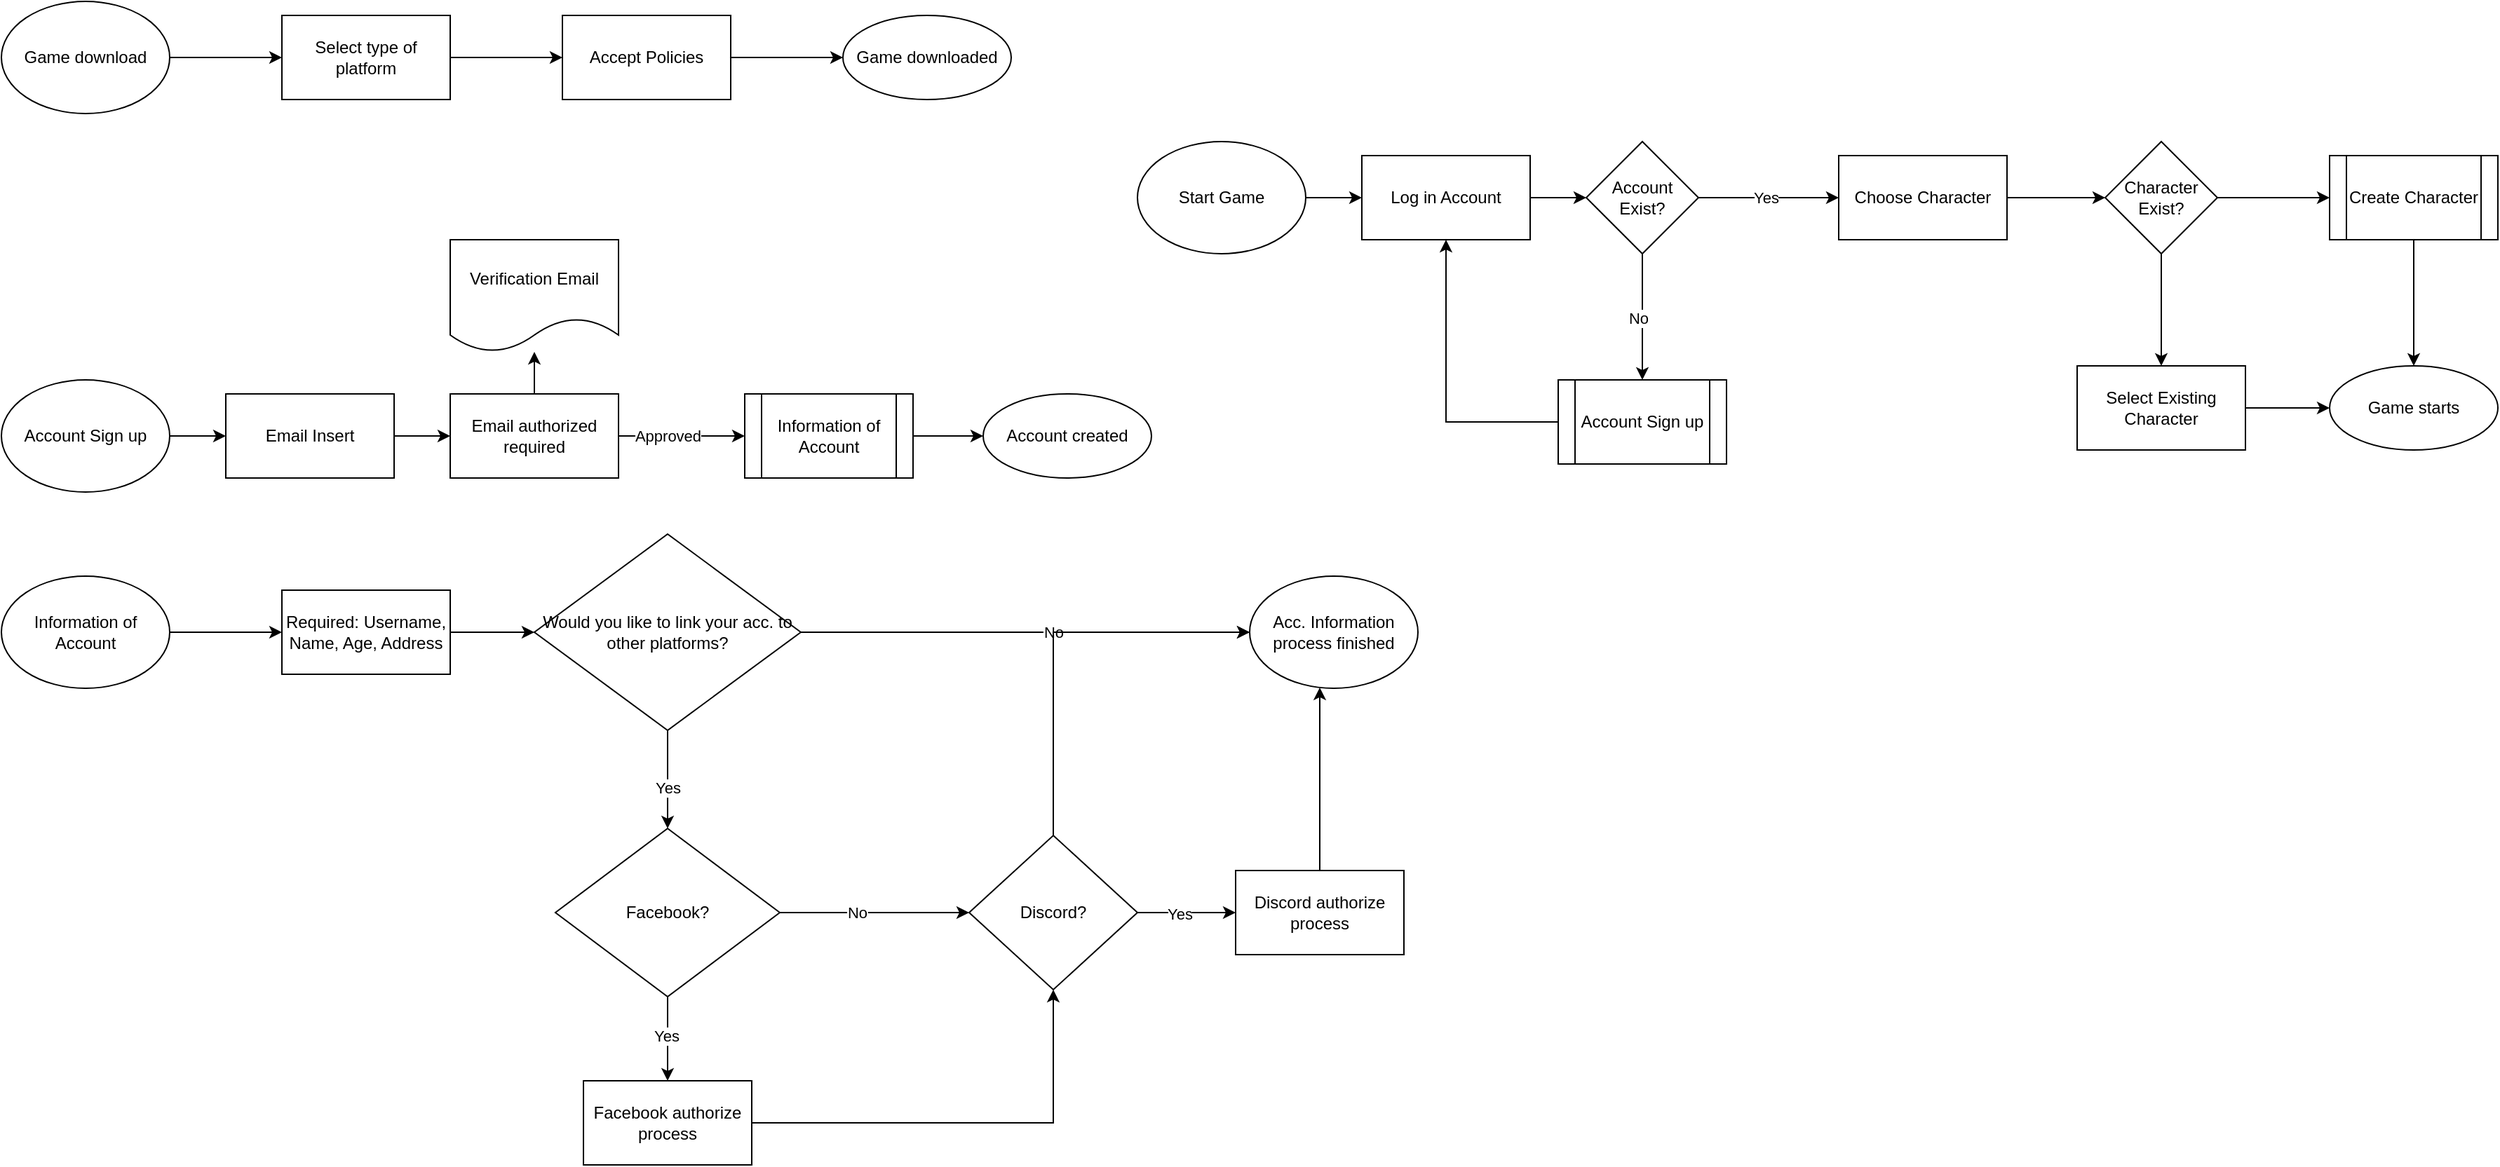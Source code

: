 <mxfile version="16.2.6" type="github">
  <diagram id="vez03-mE5HUtkDIlK7xA" name="Page-1">
    <mxGraphModel dx="861" dy="557" grid="1" gridSize="10" guides="1" tooltips="1" connect="1" arrows="1" fold="1" page="1" pageScale="1" pageWidth="850" pageHeight="1100" math="0" shadow="0">
      <root>
        <mxCell id="0" />
        <mxCell id="1" parent="0" />
        <mxCell id="t-SdccuFHKq_KUxfnKXr-3" value="" style="edgeStyle=orthogonalEdgeStyle;rounded=0;orthogonalLoop=1;jettySize=auto;html=1;" parent="1" source="t-SdccuFHKq_KUxfnKXr-1" target="t-SdccuFHKq_KUxfnKXr-2" edge="1">
          <mxGeometry relative="1" as="geometry" />
        </mxCell>
        <mxCell id="t-SdccuFHKq_KUxfnKXr-1" value="Game download" style="ellipse;whiteSpace=wrap;html=1;" parent="1" vertex="1">
          <mxGeometry x="30" y="10" width="120" height="80" as="geometry" />
        </mxCell>
        <mxCell id="t-SdccuFHKq_KUxfnKXr-7" value="" style="edgeStyle=orthogonalEdgeStyle;rounded=0;orthogonalLoop=1;jettySize=auto;html=1;" parent="1" source="t-SdccuFHKq_KUxfnKXr-2" target="t-SdccuFHKq_KUxfnKXr-6" edge="1">
          <mxGeometry relative="1" as="geometry" />
        </mxCell>
        <mxCell id="t-SdccuFHKq_KUxfnKXr-2" value="Select type of platform" style="whiteSpace=wrap;html=1;" parent="1" vertex="1">
          <mxGeometry x="230" y="20" width="120" height="60" as="geometry" />
        </mxCell>
        <mxCell id="t-SdccuFHKq_KUxfnKXr-9" value="" style="edgeStyle=orthogonalEdgeStyle;rounded=0;orthogonalLoop=1;jettySize=auto;html=1;" parent="1" source="t-SdccuFHKq_KUxfnKXr-6" target="t-SdccuFHKq_KUxfnKXr-8" edge="1">
          <mxGeometry relative="1" as="geometry" />
        </mxCell>
        <mxCell id="t-SdccuFHKq_KUxfnKXr-6" value="Accept Policies" style="whiteSpace=wrap;html=1;" parent="1" vertex="1">
          <mxGeometry x="430" y="20" width="120" height="60" as="geometry" />
        </mxCell>
        <mxCell id="t-SdccuFHKq_KUxfnKXr-8" value="Game downloaded" style="ellipse;whiteSpace=wrap;html=1;" parent="1" vertex="1">
          <mxGeometry x="630" y="20" width="120" height="60" as="geometry" />
        </mxCell>
        <mxCell id="t-SdccuFHKq_KUxfnKXr-64" value="" style="edgeStyle=orthogonalEdgeStyle;rounded=0;orthogonalLoop=1;jettySize=auto;html=1;" parent="1" source="t-SdccuFHKq_KUxfnKXr-10" target="t-SdccuFHKq_KUxfnKXr-21" edge="1">
          <mxGeometry relative="1" as="geometry" />
        </mxCell>
        <mxCell id="t-SdccuFHKq_KUxfnKXr-10" value="Account Sign up" style="ellipse;whiteSpace=wrap;html=1;" parent="1" vertex="1">
          <mxGeometry x="30" y="280" width="120" height="80" as="geometry" />
        </mxCell>
        <mxCell id="t-SdccuFHKq_KUxfnKXr-66" value="" style="edgeStyle=orthogonalEdgeStyle;rounded=0;orthogonalLoop=1;jettySize=auto;html=1;" parent="1" source="t-SdccuFHKq_KUxfnKXr-21" target="t-SdccuFHKq_KUxfnKXr-65" edge="1">
          <mxGeometry relative="1" as="geometry" />
        </mxCell>
        <mxCell id="t-SdccuFHKq_KUxfnKXr-21" value="Email Insert" style="whiteSpace=wrap;html=1;" parent="1" vertex="1">
          <mxGeometry x="190" y="290" width="120" height="60" as="geometry" />
        </mxCell>
        <mxCell id="t-SdccuFHKq_KUxfnKXr-25" value="Account created" style="ellipse;whiteSpace=wrap;html=1;" parent="1" vertex="1">
          <mxGeometry x="730" y="290" width="120" height="60" as="geometry" />
        </mxCell>
        <mxCell id="t-SdccuFHKq_KUxfnKXr-67" value="" style="edgeStyle=orthogonalEdgeStyle;rounded=0;orthogonalLoop=1;jettySize=auto;html=1;" parent="1" source="t-SdccuFHKq_KUxfnKXr-27" target="t-SdccuFHKq_KUxfnKXr-25" edge="1">
          <mxGeometry relative="1" as="geometry" />
        </mxCell>
        <mxCell id="t-SdccuFHKq_KUxfnKXr-27" value="Information of Account" style="shape=process;whiteSpace=wrap;html=1;backgroundOutline=1;" parent="1" vertex="1">
          <mxGeometry x="560" y="290" width="120" height="60" as="geometry" />
        </mxCell>
        <mxCell id="t-SdccuFHKq_KUxfnKXr-30" value="" style="edgeStyle=orthogonalEdgeStyle;rounded=0;orthogonalLoop=1;jettySize=auto;html=1;" parent="1" source="t-SdccuFHKq_KUxfnKXr-28" target="t-SdccuFHKq_KUxfnKXr-29" edge="1">
          <mxGeometry relative="1" as="geometry" />
        </mxCell>
        <mxCell id="t-SdccuFHKq_KUxfnKXr-28" value="Information of Account" style="ellipse;whiteSpace=wrap;html=1;" parent="1" vertex="1">
          <mxGeometry x="30" y="420" width="120" height="80" as="geometry" />
        </mxCell>
        <mxCell id="t-SdccuFHKq_KUxfnKXr-34" value="" style="edgeStyle=orthogonalEdgeStyle;rounded=0;orthogonalLoop=1;jettySize=auto;html=1;" parent="1" source="t-SdccuFHKq_KUxfnKXr-29" target="t-SdccuFHKq_KUxfnKXr-33" edge="1">
          <mxGeometry relative="1" as="geometry" />
        </mxCell>
        <mxCell id="t-SdccuFHKq_KUxfnKXr-29" value="Required: Username, Name, Age, Address" style="whiteSpace=wrap;html=1;" parent="1" vertex="1">
          <mxGeometry x="230" y="430" width="120" height="60" as="geometry" />
        </mxCell>
        <mxCell id="t-SdccuFHKq_KUxfnKXr-38" value="" style="edgeStyle=orthogonalEdgeStyle;rounded=0;orthogonalLoop=1;jettySize=auto;html=1;" parent="1" source="t-SdccuFHKq_KUxfnKXr-33" target="t-SdccuFHKq_KUxfnKXr-37" edge="1">
          <mxGeometry relative="1" as="geometry" />
        </mxCell>
        <mxCell id="t-SdccuFHKq_KUxfnKXr-41" value="Yes&lt;br&gt;" style="edgeLabel;html=1;align=center;verticalAlign=middle;resizable=0;points=[];" parent="t-SdccuFHKq_KUxfnKXr-38" vertex="1" connectable="0">
          <mxGeometry x="0.36" relative="1" as="geometry">
            <mxPoint y="-7" as="offset" />
          </mxGeometry>
        </mxCell>
        <mxCell id="t-SdccuFHKq_KUxfnKXr-43" value="" style="edgeStyle=orthogonalEdgeStyle;rounded=0;orthogonalLoop=1;jettySize=auto;html=1;entryX=0;entryY=0.5;entryDx=0;entryDy=0;" parent="1" source="t-SdccuFHKq_KUxfnKXr-33" target="t-SdccuFHKq_KUxfnKXr-45" edge="1">
          <mxGeometry relative="1" as="geometry">
            <mxPoint x="715" y="460" as="targetPoint" />
          </mxGeometry>
        </mxCell>
        <mxCell id="t-SdccuFHKq_KUxfnKXr-44" value="No" style="edgeLabel;html=1;align=center;verticalAlign=middle;resizable=0;points=[];" parent="t-SdccuFHKq_KUxfnKXr-43" vertex="1" connectable="0">
          <mxGeometry x="0.078" y="-1" relative="1" as="geometry">
            <mxPoint x="7" y="-1" as="offset" />
          </mxGeometry>
        </mxCell>
        <mxCell id="t-SdccuFHKq_KUxfnKXr-33" value="Would you like to link your acc. to other platforms?" style="rhombus;whiteSpace=wrap;html=1;" parent="1" vertex="1">
          <mxGeometry x="410" y="390" width="190" height="140" as="geometry" />
        </mxCell>
        <mxCell id="t-SdccuFHKq_KUxfnKXr-103" value="" style="edgeStyle=orthogonalEdgeStyle;rounded=0;orthogonalLoop=1;jettySize=auto;html=1;" parent="1" source="t-SdccuFHKq_KUxfnKXr-37" target="t-SdccuFHKq_KUxfnKXr-39" edge="1">
          <mxGeometry relative="1" as="geometry" />
        </mxCell>
        <mxCell id="t-SdccuFHKq_KUxfnKXr-111" value="Yes" style="edgeLabel;html=1;align=center;verticalAlign=middle;resizable=0;points=[];" parent="t-SdccuFHKq_KUxfnKXr-103" vertex="1" connectable="0">
          <mxGeometry x="-0.067" y="-1" relative="1" as="geometry">
            <mxPoint as="offset" />
          </mxGeometry>
        </mxCell>
        <mxCell id="t-SdccuFHKq_KUxfnKXr-104" value="" style="edgeStyle=orthogonalEdgeStyle;rounded=0;orthogonalLoop=1;jettySize=auto;html=1;" parent="1" source="t-SdccuFHKq_KUxfnKXr-37" target="t-SdccuFHKq_KUxfnKXr-49" edge="1">
          <mxGeometry relative="1" as="geometry" />
        </mxCell>
        <mxCell id="t-SdccuFHKq_KUxfnKXr-112" value="No" style="edgeLabel;html=1;align=center;verticalAlign=middle;resizable=0;points=[];" parent="t-SdccuFHKq_KUxfnKXr-104" vertex="1" connectable="0">
          <mxGeometry x="-0.185" relative="1" as="geometry">
            <mxPoint as="offset" />
          </mxGeometry>
        </mxCell>
        <mxCell id="t-SdccuFHKq_KUxfnKXr-37" value="Facebook?" style="rhombus;whiteSpace=wrap;html=1;" parent="1" vertex="1">
          <mxGeometry x="425" y="600" width="160" height="120" as="geometry" />
        </mxCell>
        <mxCell id="t-SdccuFHKq_KUxfnKXr-105" value="" style="edgeStyle=orthogonalEdgeStyle;rounded=0;orthogonalLoop=1;jettySize=auto;html=1;" parent="1" source="t-SdccuFHKq_KUxfnKXr-39" target="t-SdccuFHKq_KUxfnKXr-49" edge="1">
          <mxGeometry relative="1" as="geometry" />
        </mxCell>
        <mxCell id="t-SdccuFHKq_KUxfnKXr-39" value="Facebook authorize process" style="whiteSpace=wrap;html=1;" parent="1" vertex="1">
          <mxGeometry x="445" y="780" width="120" height="60" as="geometry" />
        </mxCell>
        <mxCell id="t-SdccuFHKq_KUxfnKXr-45" value="Acc. Information process finished" style="ellipse;whiteSpace=wrap;html=1;" parent="1" vertex="1">
          <mxGeometry x="920" y="420" width="120" height="80" as="geometry" />
        </mxCell>
        <mxCell id="t-SdccuFHKq_KUxfnKXr-106" value="" style="edgeStyle=orthogonalEdgeStyle;rounded=0;orthogonalLoop=1;jettySize=auto;html=1;" parent="1" source="t-SdccuFHKq_KUxfnKXr-49" target="t-SdccuFHKq_KUxfnKXr-51" edge="1">
          <mxGeometry relative="1" as="geometry" />
        </mxCell>
        <mxCell id="t-SdccuFHKq_KUxfnKXr-110" value="Yes" style="edgeLabel;html=1;align=center;verticalAlign=middle;resizable=0;points=[];" parent="t-SdccuFHKq_KUxfnKXr-106" vertex="1" connectable="0">
          <mxGeometry x="-0.143" y="-1" relative="1" as="geometry">
            <mxPoint as="offset" />
          </mxGeometry>
        </mxCell>
        <mxCell id="t-SdccuFHKq_KUxfnKXr-107" value="" style="edgeStyle=orthogonalEdgeStyle;rounded=0;orthogonalLoop=1;jettySize=auto;html=1;" parent="1" source="t-SdccuFHKq_KUxfnKXr-49" target="t-SdccuFHKq_KUxfnKXr-45" edge="1">
          <mxGeometry relative="1" as="geometry">
            <Array as="points">
              <mxPoint x="780" y="460" />
            </Array>
          </mxGeometry>
        </mxCell>
        <mxCell id="t-SdccuFHKq_KUxfnKXr-49" value="Discord?" style="rhombus;whiteSpace=wrap;html=1;" parent="1" vertex="1">
          <mxGeometry x="720" y="605" width="120" height="110" as="geometry" />
        </mxCell>
        <mxCell id="t-SdccuFHKq_KUxfnKXr-108" value="" style="edgeStyle=orthogonalEdgeStyle;rounded=0;orthogonalLoop=1;jettySize=auto;html=1;" parent="1" source="t-SdccuFHKq_KUxfnKXr-51" target="t-SdccuFHKq_KUxfnKXr-45" edge="1">
          <mxGeometry relative="1" as="geometry">
            <Array as="points">
              <mxPoint x="970" y="460" />
            </Array>
          </mxGeometry>
        </mxCell>
        <mxCell id="t-SdccuFHKq_KUxfnKXr-51" value="Discord authorize process" style="whiteSpace=wrap;html=1;" parent="1" vertex="1">
          <mxGeometry x="910" y="630" width="120" height="60" as="geometry" />
        </mxCell>
        <mxCell id="t-SdccuFHKq_KUxfnKXr-68" value="" style="edgeStyle=orthogonalEdgeStyle;rounded=0;orthogonalLoop=1;jettySize=auto;html=1;" parent="1" source="t-SdccuFHKq_KUxfnKXr-65" target="t-SdccuFHKq_KUxfnKXr-27" edge="1">
          <mxGeometry relative="1" as="geometry" />
        </mxCell>
        <mxCell id="t-SdccuFHKq_KUxfnKXr-73" value="Approved" style="edgeLabel;html=1;align=center;verticalAlign=middle;resizable=0;points=[];" parent="t-SdccuFHKq_KUxfnKXr-68" vertex="1" connectable="0">
          <mxGeometry x="-0.24" y="-2" relative="1" as="geometry">
            <mxPoint x="1" y="-2" as="offset" />
          </mxGeometry>
        </mxCell>
        <mxCell id="t-SdccuFHKq_KUxfnKXr-102" value="" style="edgeStyle=orthogonalEdgeStyle;rounded=0;orthogonalLoop=1;jettySize=auto;html=1;" parent="1" source="t-SdccuFHKq_KUxfnKXr-65" target="t-SdccuFHKq_KUxfnKXr-101" edge="1">
          <mxGeometry relative="1" as="geometry" />
        </mxCell>
        <mxCell id="t-SdccuFHKq_KUxfnKXr-65" value="Email authorized required" style="whiteSpace=wrap;html=1;" parent="1" vertex="1">
          <mxGeometry x="350" y="290" width="120" height="60" as="geometry" />
        </mxCell>
        <mxCell id="t-SdccuFHKq_KUxfnKXr-114" value="" style="edgeStyle=orthogonalEdgeStyle;rounded=0;orthogonalLoop=1;jettySize=auto;html=1;" parent="1" source="t-SdccuFHKq_KUxfnKXr-74" target="t-SdccuFHKq_KUxfnKXr-113" edge="1">
          <mxGeometry relative="1" as="geometry" />
        </mxCell>
        <mxCell id="t-SdccuFHKq_KUxfnKXr-74" value="Start Game" style="ellipse;whiteSpace=wrap;html=1;" parent="1" vertex="1">
          <mxGeometry x="840" y="110" width="120" height="80" as="geometry" />
        </mxCell>
        <mxCell id="t-SdccuFHKq_KUxfnKXr-86" value="" style="edgeStyle=orthogonalEdgeStyle;rounded=0;orthogonalLoop=1;jettySize=auto;html=1;" parent="1" source="t-SdccuFHKq_KUxfnKXr-77" edge="1">
          <mxGeometry relative="1" as="geometry">
            <mxPoint x="1340" y="150" as="targetPoint" />
          </mxGeometry>
        </mxCell>
        <mxCell id="t-SdccuFHKq_KUxfnKXr-87" value="Yes" style="edgeLabel;html=1;align=center;verticalAlign=middle;resizable=0;points=[];" parent="t-SdccuFHKq_KUxfnKXr-86" vertex="1" connectable="0">
          <mxGeometry x="-0.05" y="-1" relative="1" as="geometry">
            <mxPoint y="-1" as="offset" />
          </mxGeometry>
        </mxCell>
        <mxCell id="t-SdccuFHKq_KUxfnKXr-117" value="" style="edgeStyle=orthogonalEdgeStyle;rounded=0;orthogonalLoop=1;jettySize=auto;html=1;" parent="1" source="t-SdccuFHKq_KUxfnKXr-77" target="t-SdccuFHKq_KUxfnKXr-116" edge="1">
          <mxGeometry relative="1" as="geometry" />
        </mxCell>
        <mxCell id="t-SdccuFHKq_KUxfnKXr-121" value="No" style="edgeLabel;html=1;align=center;verticalAlign=middle;resizable=0;points=[];" parent="t-SdccuFHKq_KUxfnKXr-117" vertex="1" connectable="0">
          <mxGeometry x="0.022" y="-3" relative="1" as="geometry">
            <mxPoint as="offset" />
          </mxGeometry>
        </mxCell>
        <mxCell id="t-SdccuFHKq_KUxfnKXr-77" value="Account Exist?" style="rhombus;whiteSpace=wrap;html=1;" parent="1" vertex="1">
          <mxGeometry x="1160" y="110" width="80" height="80" as="geometry" />
        </mxCell>
        <mxCell id="t-SdccuFHKq_KUxfnKXr-99" value="" style="edgeStyle=orthogonalEdgeStyle;rounded=0;orthogonalLoop=1;jettySize=auto;html=1;" parent="1" source="t-SdccuFHKq_KUxfnKXr-96" target="t-SdccuFHKq_KUxfnKXr-97" edge="1">
          <mxGeometry relative="1" as="geometry" />
        </mxCell>
        <mxCell id="t-SdccuFHKq_KUxfnKXr-96" value="Create Character" style="shape=process;whiteSpace=wrap;html=1;backgroundOutline=1;" parent="1" vertex="1">
          <mxGeometry x="1690" y="120" width="120" height="60" as="geometry" />
        </mxCell>
        <mxCell id="t-SdccuFHKq_KUxfnKXr-97" value="Game starts" style="ellipse;whiteSpace=wrap;html=1;" parent="1" vertex="1">
          <mxGeometry x="1690" y="270" width="120" height="60" as="geometry" />
        </mxCell>
        <mxCell id="t-SdccuFHKq_KUxfnKXr-101" value="Verification Email" style="shape=document;whiteSpace=wrap;html=1;boundedLbl=1;" parent="1" vertex="1">
          <mxGeometry x="350" y="180" width="120" height="80" as="geometry" />
        </mxCell>
        <mxCell id="t-SdccuFHKq_KUxfnKXr-115" value="" style="edgeStyle=orthogonalEdgeStyle;rounded=0;orthogonalLoop=1;jettySize=auto;html=1;" parent="1" source="t-SdccuFHKq_KUxfnKXr-113" target="t-SdccuFHKq_KUxfnKXr-77" edge="1">
          <mxGeometry relative="1" as="geometry" />
        </mxCell>
        <mxCell id="t-SdccuFHKq_KUxfnKXr-113" value="Log in Account" style="rounded=0;whiteSpace=wrap;html=1;" parent="1" vertex="1">
          <mxGeometry x="1000" y="120" width="120" height="60" as="geometry" />
        </mxCell>
        <mxCell id="t-SdccuFHKq_KUxfnKXr-120" value="" style="edgeStyle=orthogonalEdgeStyle;rounded=0;orthogonalLoop=1;jettySize=auto;html=1;entryX=0.5;entryY=1;entryDx=0;entryDy=0;" parent="1" source="t-SdccuFHKq_KUxfnKXr-116" target="t-SdccuFHKq_KUxfnKXr-113" edge="1">
          <mxGeometry relative="1" as="geometry">
            <mxPoint x="960" y="300" as="targetPoint" />
          </mxGeometry>
        </mxCell>
        <mxCell id="t-SdccuFHKq_KUxfnKXr-116" value="Account Sign up" style="shape=process;whiteSpace=wrap;html=1;backgroundOutline=1;" parent="1" vertex="1">
          <mxGeometry x="1140" y="280" width="120" height="60" as="geometry" />
        </mxCell>
        <mxCell id="t-SdccuFHKq_KUxfnKXr-128" value="" style="edgeStyle=orthogonalEdgeStyle;rounded=0;orthogonalLoop=1;jettySize=auto;html=1;" parent="1" source="t-SdccuFHKq_KUxfnKXr-122" target="t-SdccuFHKq_KUxfnKXr-97" edge="1">
          <mxGeometry relative="1" as="geometry" />
        </mxCell>
        <mxCell id="t-SdccuFHKq_KUxfnKXr-122" value="Select Existing Character" style="rounded=0;whiteSpace=wrap;html=1;" parent="1" vertex="1">
          <mxGeometry x="1510" y="270" width="120" height="60" as="geometry" />
        </mxCell>
        <mxCell id="t-SdccuFHKq_KUxfnKXr-125" value="" style="edgeStyle=orthogonalEdgeStyle;rounded=0;orthogonalLoop=1;jettySize=auto;html=1;" parent="1" source="t-SdccuFHKq_KUxfnKXr-123" target="t-SdccuFHKq_KUxfnKXr-124" edge="1">
          <mxGeometry relative="1" as="geometry" />
        </mxCell>
        <mxCell id="t-SdccuFHKq_KUxfnKXr-123" value="Choose Character" style="rounded=0;whiteSpace=wrap;html=1;" parent="1" vertex="1">
          <mxGeometry x="1340" y="120" width="120" height="60" as="geometry" />
        </mxCell>
        <mxCell id="t-SdccuFHKq_KUxfnKXr-126" value="" style="edgeStyle=orthogonalEdgeStyle;rounded=0;orthogonalLoop=1;jettySize=auto;html=1;" parent="1" source="t-SdccuFHKq_KUxfnKXr-124" target="t-SdccuFHKq_KUxfnKXr-122" edge="1">
          <mxGeometry relative="1" as="geometry" />
        </mxCell>
        <mxCell id="t-SdccuFHKq_KUxfnKXr-127" value="" style="edgeStyle=orthogonalEdgeStyle;rounded=0;orthogonalLoop=1;jettySize=auto;html=1;" parent="1" source="t-SdccuFHKq_KUxfnKXr-124" target="t-SdccuFHKq_KUxfnKXr-96" edge="1">
          <mxGeometry relative="1" as="geometry" />
        </mxCell>
        <mxCell id="t-SdccuFHKq_KUxfnKXr-124" value="Character Exist?" style="rhombus;whiteSpace=wrap;html=1;" parent="1" vertex="1">
          <mxGeometry x="1530" y="110" width="80" height="80" as="geometry" />
        </mxCell>
      </root>
    </mxGraphModel>
  </diagram>
</mxfile>
